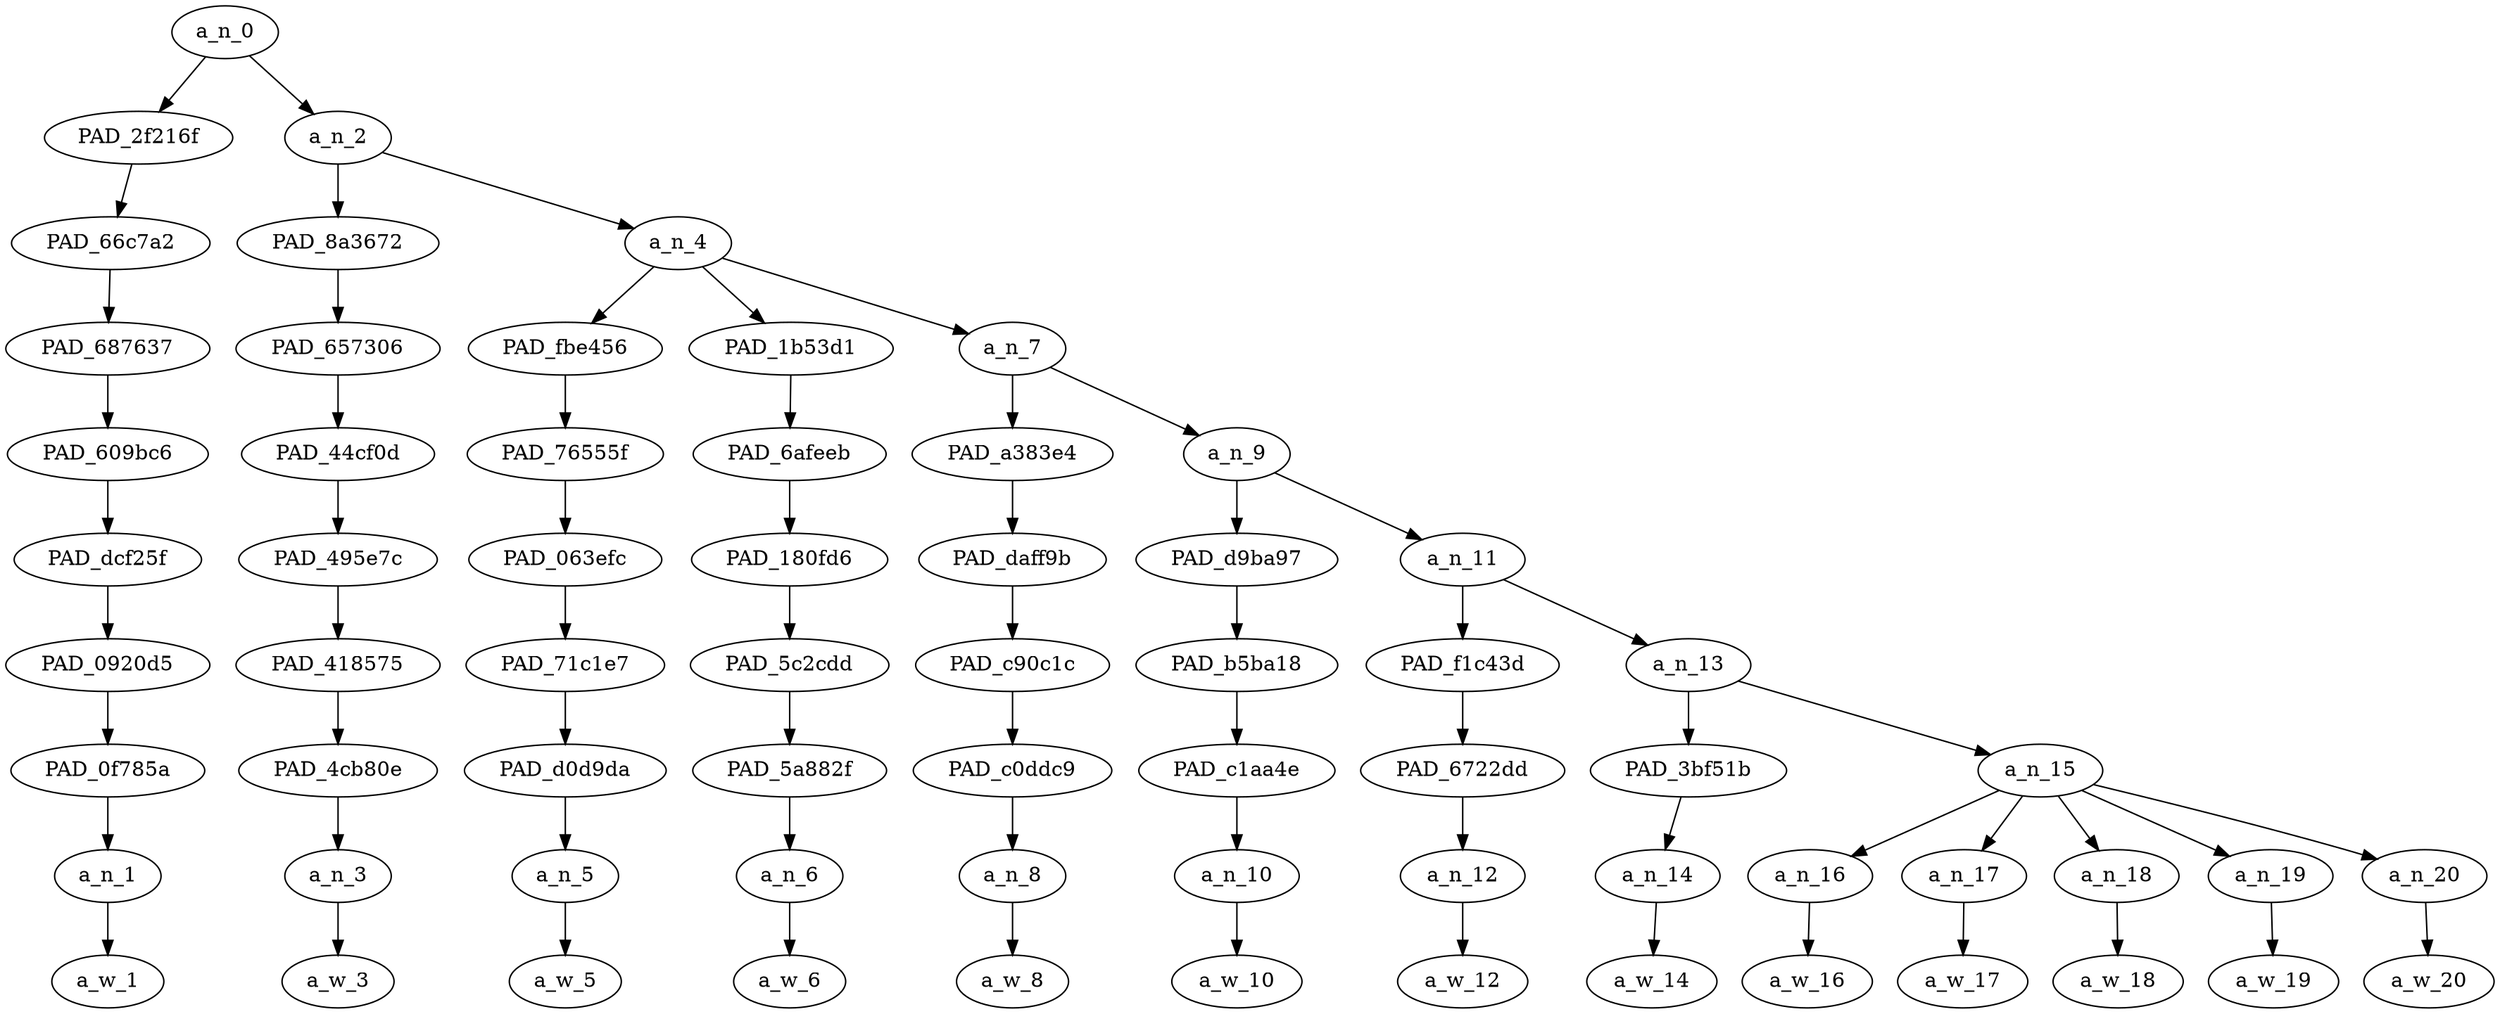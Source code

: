 strict digraph "" {
	a_n_0	[div_dir=1,
		index=0,
		level=9,
		pos="1.0885416666666665,9!",
		text_span="[0, 1, 2, 3, 4, 5, 6, 7, 8, 9, 10, 11, 12]",
		value=1.00000001];
	PAD_2f216f	[div_dir=-1,
		index=0,
		level=8,
		pos="0.0,8!",
		text_span="[0]",
		value=0.06238401];
	a_n_0 -> PAD_2f216f;
	a_n_2	[div_dir=1,
		index=1,
		level=8,
		pos="2.177083333333333,8!",
		text_span="[1, 2, 3, 4, 5, 6, 7, 8, 9, 10, 11, 12]",
		value=0.93691292];
	a_n_0 -> a_n_2;
	PAD_66c7a2	[div_dir=-1,
		index=0,
		level=7,
		pos="0.0,7!",
		text_span="[0]",
		value=0.06238401];
	PAD_2f216f -> PAD_66c7a2;
	PAD_687637	[div_dir=-1,
		index=0,
		level=6,
		pos="0.0,6!",
		text_span="[0]",
		value=0.06238401];
	PAD_66c7a2 -> PAD_687637;
	PAD_609bc6	[div_dir=-1,
		index=0,
		level=5,
		pos="0.0,5!",
		text_span="[0]",
		value=0.06238401];
	PAD_687637 -> PAD_609bc6;
	PAD_dcf25f	[div_dir=-1,
		index=0,
		level=4,
		pos="0.0,4!",
		text_span="[0]",
		value=0.06238401];
	PAD_609bc6 -> PAD_dcf25f;
	PAD_0920d5	[div_dir=-1,
		index=0,
		level=3,
		pos="0.0,3!",
		text_span="[0]",
		value=0.06238401];
	PAD_dcf25f -> PAD_0920d5;
	PAD_0f785a	[div_dir=-1,
		index=0,
		level=2,
		pos="0.0,2!",
		text_span="[0]",
		value=0.06238401];
	PAD_0920d5 -> PAD_0f785a;
	a_n_1	[div_dir=-1,
		index=0,
		level=1,
		pos="0.0,1!",
		text_span="[0]",
		value=0.06238401];
	PAD_0f785a -> a_n_1;
	a_w_1	[div_dir=0,
		index=0,
		level=0,
		pos="0,0!",
		text_span="[0]",
		value="<user>"];
	a_n_1 -> a_w_1;
	PAD_8a3672	[div_dir=-1,
		index=1,
		level=7,
		pos="1.0,7!",
		text_span="[1]",
		value=0.03659758];
	a_n_2 -> PAD_8a3672;
	a_n_4	[div_dir=1,
		index=2,
		level=7,
		pos="3.3541666666666665,7!",
		text_span="[2, 3, 4, 5, 6, 7, 8, 9, 10, 11, 12]",
		value=0.89959895];
	a_n_2 -> a_n_4;
	PAD_657306	[div_dir=-1,
		index=1,
		level=6,
		pos="1.0,6!",
		text_span="[1]",
		value=0.03659758];
	PAD_8a3672 -> PAD_657306;
	PAD_44cf0d	[div_dir=-1,
		index=1,
		level=5,
		pos="1.0,5!",
		text_span="[1]",
		value=0.03659758];
	PAD_657306 -> PAD_44cf0d;
	PAD_495e7c	[div_dir=-1,
		index=1,
		level=4,
		pos="1.0,4!",
		text_span="[1]",
		value=0.03659758];
	PAD_44cf0d -> PAD_495e7c;
	PAD_418575	[div_dir=-1,
		index=1,
		level=3,
		pos="1.0,3!",
		text_span="[1]",
		value=0.03659758];
	PAD_495e7c -> PAD_418575;
	PAD_4cb80e	[div_dir=-1,
		index=1,
		level=2,
		pos="1.0,2!",
		text_span="[1]",
		value=0.03659758];
	PAD_418575 -> PAD_4cb80e;
	a_n_3	[div_dir=-1,
		index=1,
		level=1,
		pos="1.0,1!",
		text_span="[1]",
		value=0.03659758];
	PAD_4cb80e -> a_n_3;
	a_w_3	[div_dir=0,
		index=1,
		level=0,
		pos="1,0!",
		text_span="[1]",
		value=are];
	a_n_3 -> a_w_3;
	PAD_fbe456	[div_dir=1,
		index=2,
		level=6,
		pos="2.0,6!",
		text_span="[2]",
		value=0.03453563];
	a_n_4 -> PAD_fbe456;
	PAD_1b53d1	[div_dir=-1,
		index=3,
		level=6,
		pos="3.0,6!",
		text_span="[3]",
		value=0.05610290];
	a_n_4 -> PAD_1b53d1;
	a_n_7	[div_dir=1,
		index=4,
		level=6,
		pos="5.0625,6!",
		text_span="[4, 5, 6, 7, 8, 9, 10, 11, 12]",
		value=0.80820935];
	a_n_4 -> a_n_7;
	PAD_76555f	[div_dir=1,
		index=2,
		level=5,
		pos="2.0,5!",
		text_span="[2]",
		value=0.03453563];
	PAD_fbe456 -> PAD_76555f;
	PAD_063efc	[div_dir=1,
		index=2,
		level=4,
		pos="2.0,4!",
		text_span="[2]",
		value=0.03453563];
	PAD_76555f -> PAD_063efc;
	PAD_71c1e7	[div_dir=1,
		index=2,
		level=3,
		pos="2.0,3!",
		text_span="[2]",
		value=0.03453563];
	PAD_063efc -> PAD_71c1e7;
	PAD_d0d9da	[div_dir=1,
		index=2,
		level=2,
		pos="2.0,2!",
		text_span="[2]",
		value=0.03453563];
	PAD_71c1e7 -> PAD_d0d9da;
	a_n_5	[div_dir=1,
		index=2,
		level=1,
		pos="2.0,1!",
		text_span="[2]",
		value=0.03453563];
	PAD_d0d9da -> a_n_5;
	a_w_5	[div_dir=0,
		index=2,
		level=0,
		pos="2,0!",
		text_span="[2]",
		value=you];
	a_n_5 -> a_w_5;
	PAD_6afeeb	[div_dir=-1,
		index=3,
		level=5,
		pos="3.0,5!",
		text_span="[3]",
		value=0.05610290];
	PAD_1b53d1 -> PAD_6afeeb;
	PAD_180fd6	[div_dir=-1,
		index=3,
		level=4,
		pos="3.0,4!",
		text_span="[3]",
		value=0.05610290];
	PAD_6afeeb -> PAD_180fd6;
	PAD_5c2cdd	[div_dir=-1,
		index=3,
		level=3,
		pos="3.0,3!",
		text_span="[3]",
		value=0.05610290];
	PAD_180fd6 -> PAD_5c2cdd;
	PAD_5a882f	[div_dir=-1,
		index=3,
		level=2,
		pos="3.0,2!",
		text_span="[3]",
		value=0.05610290];
	PAD_5c2cdd -> PAD_5a882f;
	a_n_6	[div_dir=-1,
		index=3,
		level=1,
		pos="3.0,1!",
		text_span="[3]",
		value=0.05610290];
	PAD_5a882f -> a_n_6;
	a_w_6	[div_dir=0,
		index=3,
		level=0,
		pos="3,0!",
		text_span="[3]",
		value=gonna];
	a_n_6 -> a_w_6;
	PAD_a383e4	[div_dir=1,
		index=4,
		level=5,
		pos="4.0,5!",
		text_span="[4]",
		value=0.05846428];
	a_n_7 -> PAD_a383e4;
	a_n_9	[div_dir=1,
		index=5,
		level=5,
		pos="6.125,5!",
		text_span="[5, 6, 7, 8, 9, 10, 11, 12]",
		value=0.74897206];
	a_n_7 -> a_n_9;
	PAD_daff9b	[div_dir=1,
		index=4,
		level=4,
		pos="4.0,4!",
		text_span="[4]",
		value=0.05846428];
	PAD_a383e4 -> PAD_daff9b;
	PAD_c90c1c	[div_dir=1,
		index=4,
		level=3,
		pos="4.0,3!",
		text_span="[4]",
		value=0.05846428];
	PAD_daff9b -> PAD_c90c1c;
	PAD_c0ddc9	[div_dir=1,
		index=4,
		level=2,
		pos="4.0,2!",
		text_span="[4]",
		value=0.05846428];
	PAD_c90c1c -> PAD_c0ddc9;
	a_n_8	[div_dir=1,
		index=4,
		level=1,
		pos="4.0,1!",
		text_span="[4]",
		value=0.05846428];
	PAD_c0ddc9 -> a_n_8;
	a_w_8	[div_dir=0,
		index=4,
		level=0,
		pos="4,0!",
		text_span="[4]",
		value=cry];
	a_n_8 -> a_w_8;
	PAD_d9ba97	[div_dir=1,
		index=5,
		level=4,
		pos="5.0,4!",
		text_span="[5]",
		value=0.11323507];
	a_n_9 -> PAD_d9ba97;
	a_n_11	[div_dir=1,
		index=6,
		level=4,
		pos="7.25,4!",
		text_span="[6, 7, 8, 9, 10, 11, 12]",
		value=0.63497125];
	a_n_9 -> a_n_11;
	PAD_b5ba18	[div_dir=1,
		index=5,
		level=3,
		pos="5.0,3!",
		text_span="[5]",
		value=0.11323507];
	PAD_d9ba97 -> PAD_b5ba18;
	PAD_c1aa4e	[div_dir=1,
		index=5,
		level=2,
		pos="5.0,2!",
		text_span="[5]",
		value=0.11323507];
	PAD_b5ba18 -> PAD_c1aa4e;
	a_n_10	[div_dir=1,
		index=5,
		level=1,
		pos="5.0,1!",
		text_span="[5]",
		value=0.11323507];
	PAD_c1aa4e -> a_n_10;
	a_w_10	[div_dir=0,
		index=5,
		level=0,
		pos="5,0!",
		text_span="[5]",
		value=becuase];
	a_n_10 -> a_w_10;
	PAD_f1c43d	[div_dir=1,
		index=6,
		level=3,
		pos="6.0,3!",
		text_span="[6]",
		value=0.03914206];
	a_n_11 -> PAD_f1c43d;
	a_n_13	[div_dir=1,
		index=7,
		level=3,
		pos="8.5,3!",
		text_span="[7, 8, 9, 10, 11, 12]",
		value=0.59492693];
	a_n_11 -> a_n_13;
	PAD_6722dd	[div_dir=1,
		index=6,
		level=2,
		pos="6.0,2!",
		text_span="[6]",
		value=0.03914206];
	PAD_f1c43d -> PAD_6722dd;
	a_n_12	[div_dir=1,
		index=6,
		level=1,
		pos="6.0,1!",
		text_span="[6]",
		value=0.03914206];
	PAD_6722dd -> a_n_12;
	a_w_12	[div_dir=0,
		index=6,
		level=0,
		pos="6,0!",
		text_span="[6]",
		value=someone];
	a_n_12 -> a_w_12;
	PAD_3bf51b	[div_dir=1,
		index=7,
		level=2,
		pos="7.0,2!",
		text_span="[7]",
		value=0.06554661];
	a_n_13 -> PAD_3bf51b;
	a_n_15	[div_dir=1,
		index=8,
		level=2,
		pos="10.0,2!",
		text_span="[8, 9, 10, 11, 12]",
		value=0.52841731];
	a_n_13 -> a_n_15;
	a_n_14	[div_dir=1,
		index=7,
		level=1,
		pos="7.0,1!",
		text_span="[7]",
		value=0.06554661];
	PAD_3bf51b -> a_n_14;
	a_w_14	[div_dir=0,
		index=7,
		level=0,
		pos="7,0!",
		text_span="[7]",
		value=insulted];
	a_n_14 -> a_w_14;
	a_n_16	[div_dir=1,
		index=8,
		level=1,
		pos="8.0,1!",
		text_span="[8]",
		value=0.04316372];
	a_n_15 -> a_n_16;
	a_n_17	[div_dir=1,
		index=9,
		level=1,
		pos="9.0,1!",
		text_span="[9]",
		value=0.07115640];
	a_n_15 -> a_n_17;
	a_n_18	[div_dir=1,
		index=10,
		level=1,
		pos="10.0,1!",
		text_span="[10]",
		value=0.17133255];
	a_n_15 -> a_n_18;
	a_n_19	[div_dir=1,
		index=11,
		level=1,
		pos="11.0,1!",
		text_span="[11]",
		value=0.14845723];
	a_n_15 -> a_n_19;
	a_n_20	[div_dir=1,
		index=12,
		level=1,
		pos="12.0,1!",
		text_span="[12]",
		value=0.09329962];
	a_n_15 -> a_n_20;
	a_w_16	[div_dir=0,
		index=8,
		level=0,
		pos="8,0!",
		text_span="[8]",
		value=your];
	a_n_16 -> a_w_16;
	a_w_17	[div_dir=0,
		index=9,
		level=0,
		pos="9,0!",
		text_span="[9]",
		value=precious];
	a_n_17 -> a_w_17;
	a_w_18	[div_dir=0,
		index=10,
		level=0,
		pos="10,0!",
		text_span="[10]",
		value=ching];
	a_n_18 -> a_w_18;
	a_w_19	[div_dir=0,
		index=11,
		level=0,
		pos="11,0!",
		text_span="[11]",
		value=chong];
	a_n_19 -> a_w_19;
	a_w_20	[div_dir=0,
		index=12,
		level=0,
		pos="12,0!",
		text_span="[12]",
		value=singers];
	a_n_20 -> a_w_20;
}
